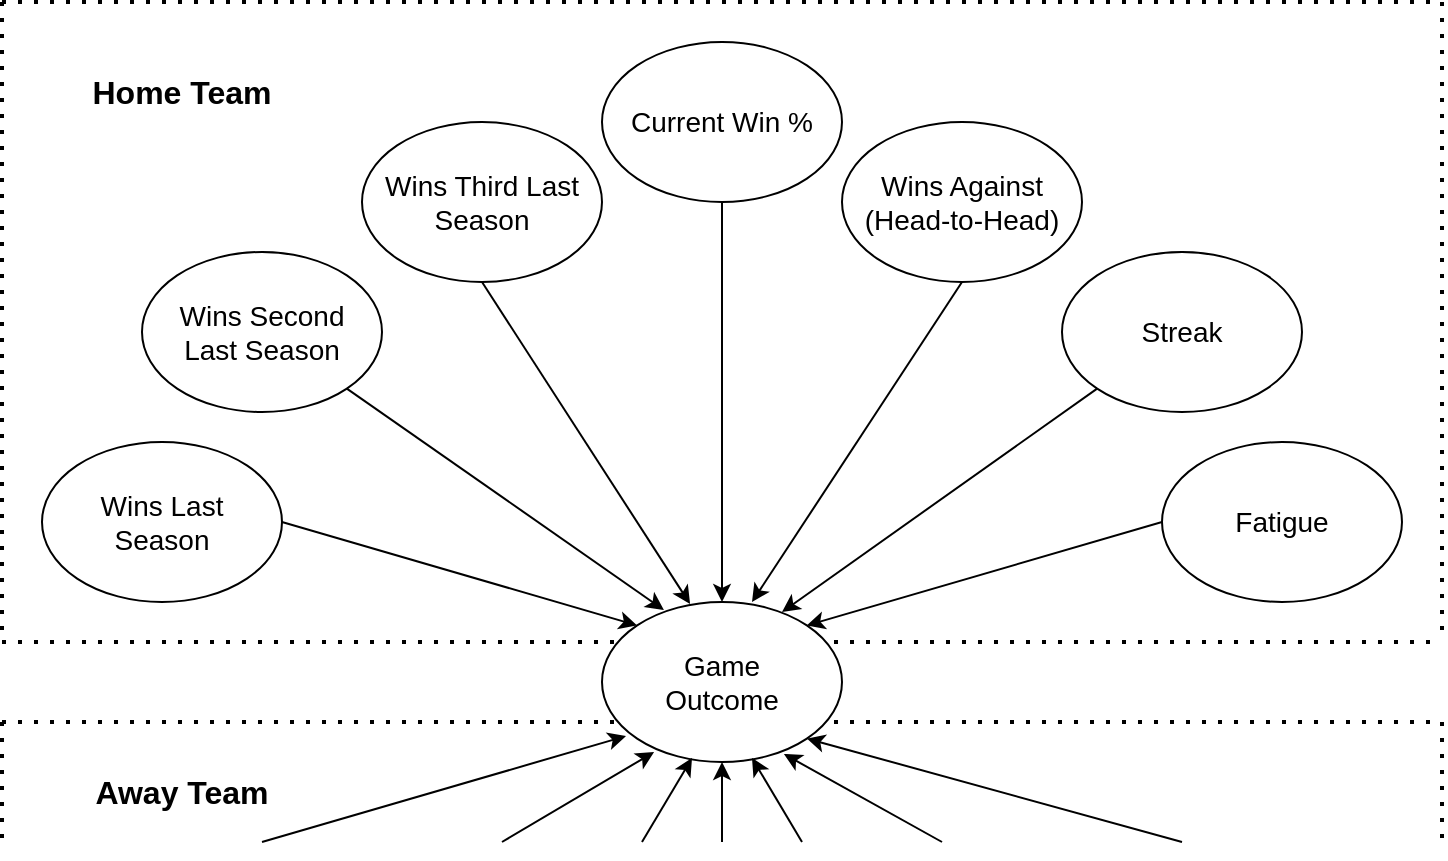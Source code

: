 <mxfile version="26.2.13">
  <diagram name="Page-1" id="BbA1T3SjbCqhhfl8h1EJ">
    <mxGraphModel dx="1428" dy="751" grid="1" gridSize="10" guides="1" tooltips="1" connect="1" arrows="1" fold="1" page="1" pageScale="1" pageWidth="850" pageHeight="1100" math="0" shadow="0">
      <root>
        <mxCell id="0" />
        <mxCell id="1" parent="0" />
        <mxCell id="ur2AvoEmHNOuIayLEwYA-29" value="" style="endArrow=none;dashed=1;html=1;dashPattern=1 3;strokeWidth=2;rounded=0;" edge="1" parent="1">
          <mxGeometry width="50" height="50" relative="1" as="geometry">
            <mxPoint x="40" y="380" as="sourcePoint" />
            <mxPoint x="760" y="380" as="targetPoint" />
          </mxGeometry>
        </mxCell>
        <mxCell id="ur2AvoEmHNOuIayLEwYA-24" value="" style="endArrow=none;dashed=1;html=1;dashPattern=1 3;strokeWidth=2;rounded=0;" edge="1" parent="1">
          <mxGeometry width="50" height="50" relative="1" as="geometry">
            <mxPoint x="40" y="340" as="sourcePoint" />
            <mxPoint x="760" y="340" as="targetPoint" />
          </mxGeometry>
        </mxCell>
        <mxCell id="ur2AvoEmHNOuIayLEwYA-1" value="" style="ellipse;whiteSpace=wrap;html=1;" vertex="1" parent="1">
          <mxGeometry x="60" y="240" width="120" height="80" as="geometry" />
        </mxCell>
        <mxCell id="ur2AvoEmHNOuIayLEwYA-2" value="&lt;font style=&quot;font-size: 14px;&quot;&gt;Wins Last Season&lt;/font&gt;" style="text;html=1;align=center;verticalAlign=middle;whiteSpace=wrap;rounded=0;" vertex="1" parent="1">
          <mxGeometry x="70" y="265" width="100" height="30" as="geometry" />
        </mxCell>
        <mxCell id="ur2AvoEmHNOuIayLEwYA-3" value="" style="ellipse;whiteSpace=wrap;html=1;" vertex="1" parent="1">
          <mxGeometry x="110" y="145" width="120" height="80" as="geometry" />
        </mxCell>
        <mxCell id="ur2AvoEmHNOuIayLEwYA-4" value="&lt;font style=&quot;font-size: 14px;&quot;&gt;Wins Second Last Season&lt;/font&gt;" style="text;html=1;align=center;verticalAlign=middle;whiteSpace=wrap;rounded=0;" vertex="1" parent="1">
          <mxGeometry x="120" y="170" width="100" height="30" as="geometry" />
        </mxCell>
        <mxCell id="ur2AvoEmHNOuIayLEwYA-5" value="" style="ellipse;whiteSpace=wrap;html=1;" vertex="1" parent="1">
          <mxGeometry x="220" y="80" width="120" height="80" as="geometry" />
        </mxCell>
        <mxCell id="ur2AvoEmHNOuIayLEwYA-6" value="&lt;font style=&quot;font-size: 14px;&quot;&gt;Wins Third Last Season&lt;/font&gt;" style="text;html=1;align=center;verticalAlign=middle;whiteSpace=wrap;rounded=0;" vertex="1" parent="1">
          <mxGeometry x="230" y="105" width="100" height="30" as="geometry" />
        </mxCell>
        <mxCell id="ur2AvoEmHNOuIayLEwYA-7" value="" style="ellipse;whiteSpace=wrap;html=1;" vertex="1" parent="1">
          <mxGeometry x="620" y="240" width="120" height="80" as="geometry" />
        </mxCell>
        <mxCell id="ur2AvoEmHNOuIayLEwYA-8" value="&lt;span style=&quot;font-size: 14px;&quot;&gt;Fatigue&lt;/span&gt;" style="text;html=1;align=center;verticalAlign=middle;whiteSpace=wrap;rounded=0;" vertex="1" parent="1">
          <mxGeometry x="630" y="265" width="100" height="30" as="geometry" />
        </mxCell>
        <mxCell id="ur2AvoEmHNOuIayLEwYA-9" value="" style="ellipse;whiteSpace=wrap;html=1;" vertex="1" parent="1">
          <mxGeometry x="570" y="145" width="120" height="80" as="geometry" />
        </mxCell>
        <mxCell id="ur2AvoEmHNOuIayLEwYA-10" value="&lt;span style=&quot;font-size: 14px;&quot;&gt;Streak&lt;/span&gt;" style="text;html=1;align=center;verticalAlign=middle;whiteSpace=wrap;rounded=0;" vertex="1" parent="1">
          <mxGeometry x="580" y="170" width="100" height="30" as="geometry" />
        </mxCell>
        <mxCell id="ur2AvoEmHNOuIayLEwYA-11" value="" style="ellipse;whiteSpace=wrap;html=1;" vertex="1" parent="1">
          <mxGeometry x="460" y="80" width="120" height="80" as="geometry" />
        </mxCell>
        <mxCell id="ur2AvoEmHNOuIayLEwYA-12" value="&lt;span style=&quot;font-size: 14px;&quot;&gt;Wins Against (Head-to-Head)&lt;/span&gt;" style="text;html=1;align=center;verticalAlign=middle;whiteSpace=wrap;rounded=0;" vertex="1" parent="1">
          <mxGeometry x="470" y="105" width="100" height="30" as="geometry" />
        </mxCell>
        <mxCell id="ur2AvoEmHNOuIayLEwYA-13" value="" style="ellipse;whiteSpace=wrap;html=1;" vertex="1" parent="1">
          <mxGeometry x="340" y="40" width="120" height="80" as="geometry" />
        </mxCell>
        <mxCell id="ur2AvoEmHNOuIayLEwYA-14" value="&lt;span style=&quot;font-size: 14px;&quot;&gt;Current Win %&lt;/span&gt;" style="text;html=1;align=center;verticalAlign=middle;whiteSpace=wrap;rounded=0;" vertex="1" parent="1">
          <mxGeometry x="350" y="65" width="100" height="30" as="geometry" />
        </mxCell>
        <mxCell id="ur2AvoEmHNOuIayLEwYA-15" value="" style="ellipse;whiteSpace=wrap;html=1;" vertex="1" parent="1">
          <mxGeometry x="340" y="320" width="120" height="80" as="geometry" />
        </mxCell>
        <mxCell id="ur2AvoEmHNOuIayLEwYA-16" value="&lt;span style=&quot;font-size: 14px;&quot;&gt;Game Outcome&lt;/span&gt;" style="text;html=1;align=center;verticalAlign=middle;whiteSpace=wrap;rounded=0;" vertex="1" parent="1">
          <mxGeometry x="350" y="345" width="100" height="30" as="geometry" />
        </mxCell>
        <mxCell id="ur2AvoEmHNOuIayLEwYA-17" value="" style="endArrow=classic;html=1;rounded=0;exitX=1;exitY=0.5;exitDx=0;exitDy=0;entryX=0;entryY=0;entryDx=0;entryDy=0;" edge="1" parent="1" source="ur2AvoEmHNOuIayLEwYA-1" target="ur2AvoEmHNOuIayLEwYA-15">
          <mxGeometry width="50" height="50" relative="1" as="geometry">
            <mxPoint x="400" y="310" as="sourcePoint" />
            <mxPoint x="450" y="260" as="targetPoint" />
          </mxGeometry>
        </mxCell>
        <mxCell id="ur2AvoEmHNOuIayLEwYA-18" value="" style="endArrow=classic;html=1;rounded=0;exitX=0;exitY=0.5;exitDx=0;exitDy=0;entryX=1;entryY=0;entryDx=0;entryDy=0;" edge="1" parent="1" source="ur2AvoEmHNOuIayLEwYA-7" target="ur2AvoEmHNOuIayLEwYA-15">
          <mxGeometry width="50" height="50" relative="1" as="geometry">
            <mxPoint x="400" y="310" as="sourcePoint" />
            <mxPoint x="450" y="260" as="targetPoint" />
          </mxGeometry>
        </mxCell>
        <mxCell id="ur2AvoEmHNOuIayLEwYA-19" value="" style="endArrow=classic;html=1;rounded=0;exitX=1;exitY=1;exitDx=0;exitDy=0;entryX=0.258;entryY=0.05;entryDx=0;entryDy=0;entryPerimeter=0;" edge="1" parent="1" source="ur2AvoEmHNOuIayLEwYA-3" target="ur2AvoEmHNOuIayLEwYA-15">
          <mxGeometry width="50" height="50" relative="1" as="geometry">
            <mxPoint x="400" y="310" as="sourcePoint" />
            <mxPoint x="450" y="260" as="targetPoint" />
          </mxGeometry>
        </mxCell>
        <mxCell id="ur2AvoEmHNOuIayLEwYA-20" value="" style="endArrow=classic;html=1;rounded=0;exitX=0.5;exitY=1;exitDx=0;exitDy=0;entryX=0.5;entryY=0;entryDx=0;entryDy=0;" edge="1" parent="1" source="ur2AvoEmHNOuIayLEwYA-13" target="ur2AvoEmHNOuIayLEwYA-15">
          <mxGeometry width="50" height="50" relative="1" as="geometry">
            <mxPoint x="400" y="310" as="sourcePoint" />
            <mxPoint x="450" y="260" as="targetPoint" />
          </mxGeometry>
        </mxCell>
        <mxCell id="ur2AvoEmHNOuIayLEwYA-21" value="" style="endArrow=classic;html=1;rounded=0;exitX=0.5;exitY=1;exitDx=0;exitDy=0;entryX=0.367;entryY=0.013;entryDx=0;entryDy=0;entryPerimeter=0;" edge="1" parent="1" source="ur2AvoEmHNOuIayLEwYA-5" target="ur2AvoEmHNOuIayLEwYA-15">
          <mxGeometry width="50" height="50" relative="1" as="geometry">
            <mxPoint x="400" y="310" as="sourcePoint" />
            <mxPoint x="450" y="260" as="targetPoint" />
          </mxGeometry>
        </mxCell>
        <mxCell id="ur2AvoEmHNOuIayLEwYA-22" value="" style="endArrow=classic;html=1;rounded=0;exitX=0.5;exitY=1;exitDx=0;exitDy=0;entryX=0.625;entryY=0;entryDx=0;entryDy=0;entryPerimeter=0;" edge="1" parent="1" source="ur2AvoEmHNOuIayLEwYA-11" target="ur2AvoEmHNOuIayLEwYA-15">
          <mxGeometry width="50" height="50" relative="1" as="geometry">
            <mxPoint x="400" y="310" as="sourcePoint" />
            <mxPoint x="450" y="260" as="targetPoint" />
          </mxGeometry>
        </mxCell>
        <mxCell id="ur2AvoEmHNOuIayLEwYA-23" value="" style="endArrow=classic;html=1;rounded=0;exitX=0;exitY=1;exitDx=0;exitDy=0;entryX=0.75;entryY=0.063;entryDx=0;entryDy=0;entryPerimeter=0;" edge="1" parent="1" source="ur2AvoEmHNOuIayLEwYA-9" target="ur2AvoEmHNOuIayLEwYA-15">
          <mxGeometry width="50" height="50" relative="1" as="geometry">
            <mxPoint x="400" y="310" as="sourcePoint" />
            <mxPoint x="450" y="260" as="targetPoint" />
          </mxGeometry>
        </mxCell>
        <mxCell id="ur2AvoEmHNOuIayLEwYA-25" value="" style="endArrow=none;dashed=1;html=1;dashPattern=1 3;strokeWidth=2;rounded=0;" edge="1" parent="1">
          <mxGeometry width="50" height="50" relative="1" as="geometry">
            <mxPoint x="40" y="20" as="sourcePoint" />
            <mxPoint x="760" y="20" as="targetPoint" />
          </mxGeometry>
        </mxCell>
        <mxCell id="ur2AvoEmHNOuIayLEwYA-26" value="" style="endArrow=none;dashed=1;html=1;dashPattern=1 3;strokeWidth=2;rounded=0;" edge="1" parent="1">
          <mxGeometry width="50" height="50" relative="1" as="geometry">
            <mxPoint x="40" y="20" as="sourcePoint" />
            <mxPoint x="40" y="340" as="targetPoint" />
          </mxGeometry>
        </mxCell>
        <mxCell id="ur2AvoEmHNOuIayLEwYA-27" value="" style="endArrow=none;dashed=1;html=1;dashPattern=1 3;strokeWidth=2;rounded=0;" edge="1" parent="1">
          <mxGeometry width="50" height="50" relative="1" as="geometry">
            <mxPoint x="760" y="20" as="sourcePoint" />
            <mxPoint x="760" y="340" as="targetPoint" />
          </mxGeometry>
        </mxCell>
        <mxCell id="ur2AvoEmHNOuIayLEwYA-28" value="&lt;font style=&quot;font-size: 16px;&quot;&gt;&lt;b&gt;Home Team&lt;/b&gt;&lt;/font&gt;" style="text;html=1;align=center;verticalAlign=middle;whiteSpace=wrap;rounded=0;" vertex="1" parent="1">
          <mxGeometry x="70" y="50" width="120" height="30" as="geometry" />
        </mxCell>
        <mxCell id="ur2AvoEmHNOuIayLEwYA-30" value="" style="endArrow=none;dashed=1;html=1;dashPattern=1 3;strokeWidth=2;rounded=0;" edge="1" parent="1">
          <mxGeometry width="50" height="50" relative="1" as="geometry">
            <mxPoint x="40" y="380" as="sourcePoint" />
            <mxPoint x="40" y="440" as="targetPoint" />
          </mxGeometry>
        </mxCell>
        <mxCell id="ur2AvoEmHNOuIayLEwYA-31" value="" style="endArrow=none;dashed=1;html=1;dashPattern=1 3;strokeWidth=2;rounded=0;" edge="1" parent="1">
          <mxGeometry width="50" height="50" relative="1" as="geometry">
            <mxPoint x="760" y="380" as="sourcePoint" />
            <mxPoint x="760" y="440" as="targetPoint" />
          </mxGeometry>
        </mxCell>
        <mxCell id="ur2AvoEmHNOuIayLEwYA-32" value="&lt;font style=&quot;font-size: 16px;&quot;&gt;&lt;b&gt;Away Team&lt;/b&gt;&lt;/font&gt;" style="text;html=1;align=center;verticalAlign=middle;whiteSpace=wrap;rounded=0;" vertex="1" parent="1">
          <mxGeometry x="70" y="400" width="120" height="30" as="geometry" />
        </mxCell>
        <mxCell id="ur2AvoEmHNOuIayLEwYA-34" value="" style="endArrow=classic;html=1;rounded=0;entryX=0.5;entryY=1;entryDx=0;entryDy=0;" edge="1" parent="1" target="ur2AvoEmHNOuIayLEwYA-15">
          <mxGeometry width="50" height="50" relative="1" as="geometry">
            <mxPoint x="400" y="440" as="sourcePoint" />
            <mxPoint x="450" y="360" as="targetPoint" />
          </mxGeometry>
        </mxCell>
        <mxCell id="ur2AvoEmHNOuIayLEwYA-35" value="" style="endArrow=classic;html=1;rounded=0;entryX=1;entryY=1;entryDx=0;entryDy=0;" edge="1" parent="1" target="ur2AvoEmHNOuIayLEwYA-15">
          <mxGeometry width="50" height="50" relative="1" as="geometry">
            <mxPoint x="630" y="440" as="sourcePoint" />
            <mxPoint x="410" y="410" as="targetPoint" />
          </mxGeometry>
        </mxCell>
        <mxCell id="ur2AvoEmHNOuIayLEwYA-36" value="" style="endArrow=classic;html=1;rounded=0;entryX=0.758;entryY=0.95;entryDx=0;entryDy=0;entryPerimeter=0;" edge="1" parent="1" target="ur2AvoEmHNOuIayLEwYA-15">
          <mxGeometry width="50" height="50" relative="1" as="geometry">
            <mxPoint x="510" y="440" as="sourcePoint" />
            <mxPoint x="440" y="410" as="targetPoint" />
          </mxGeometry>
        </mxCell>
        <mxCell id="ur2AvoEmHNOuIayLEwYA-37" value="" style="endArrow=classic;html=1;rounded=0;entryX=0.625;entryY=0.975;entryDx=0;entryDy=0;entryPerimeter=0;" edge="1" parent="1" target="ur2AvoEmHNOuIayLEwYA-15">
          <mxGeometry width="50" height="50" relative="1" as="geometry">
            <mxPoint x="440" y="440" as="sourcePoint" />
            <mxPoint x="440" y="410" as="targetPoint" />
          </mxGeometry>
        </mxCell>
        <mxCell id="ur2AvoEmHNOuIayLEwYA-38" value="" style="endArrow=classic;html=1;rounded=0;entryX=0.375;entryY=0.975;entryDx=0;entryDy=0;entryPerimeter=0;" edge="1" parent="1" target="ur2AvoEmHNOuIayLEwYA-15">
          <mxGeometry width="50" height="50" relative="1" as="geometry">
            <mxPoint x="360" y="440" as="sourcePoint" />
            <mxPoint x="370" y="410" as="targetPoint" />
          </mxGeometry>
        </mxCell>
        <mxCell id="ur2AvoEmHNOuIayLEwYA-39" value="" style="endArrow=classic;html=1;rounded=0;entryX=0.217;entryY=0.938;entryDx=0;entryDy=0;entryPerimeter=0;" edge="1" parent="1" target="ur2AvoEmHNOuIayLEwYA-15">
          <mxGeometry width="50" height="50" relative="1" as="geometry">
            <mxPoint x="290" y="440" as="sourcePoint" />
            <mxPoint x="450" y="360" as="targetPoint" />
          </mxGeometry>
        </mxCell>
        <mxCell id="ur2AvoEmHNOuIayLEwYA-40" value="" style="endArrow=classic;html=1;rounded=0;entryX=0.1;entryY=0.838;entryDx=0;entryDy=0;entryPerimeter=0;" edge="1" parent="1" target="ur2AvoEmHNOuIayLEwYA-15">
          <mxGeometry width="50" height="50" relative="1" as="geometry">
            <mxPoint x="170" y="440" as="sourcePoint" />
            <mxPoint x="450" y="360" as="targetPoint" />
          </mxGeometry>
        </mxCell>
      </root>
    </mxGraphModel>
  </diagram>
</mxfile>
